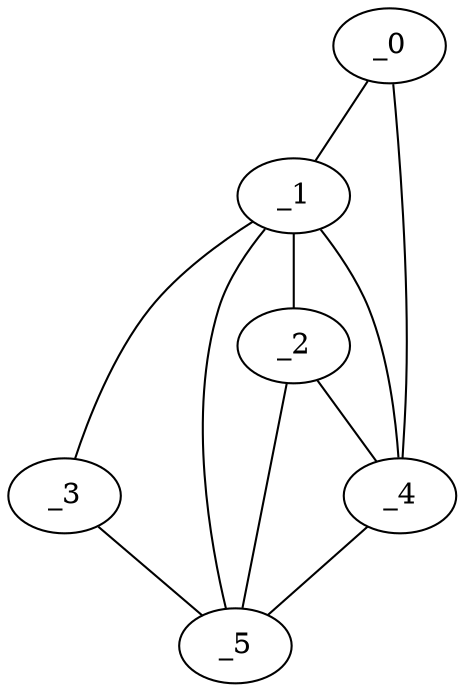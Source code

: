 graph "obj4__85.gxl" {
	_0	 [x=59,
		y=21];
	_1	 [x=61,
		y=30];
	_0 -- _1	 [valence=1];
	_4	 [x=68,
		y=20];
	_0 -- _4	 [valence=1];
	_2	 [x=66,
		y=31];
	_1 -- _2	 [valence=1];
	_3	 [x=67,
		y=52];
	_1 -- _3	 [valence=1];
	_1 -- _4	 [valence=1];
	_5	 [x=68,
		y=44];
	_1 -- _5	 [valence=2];
	_2 -- _4	 [valence=2];
	_2 -- _5	 [valence=2];
	_3 -- _5	 [valence=1];
	_4 -- _5	 [valence=1];
}
